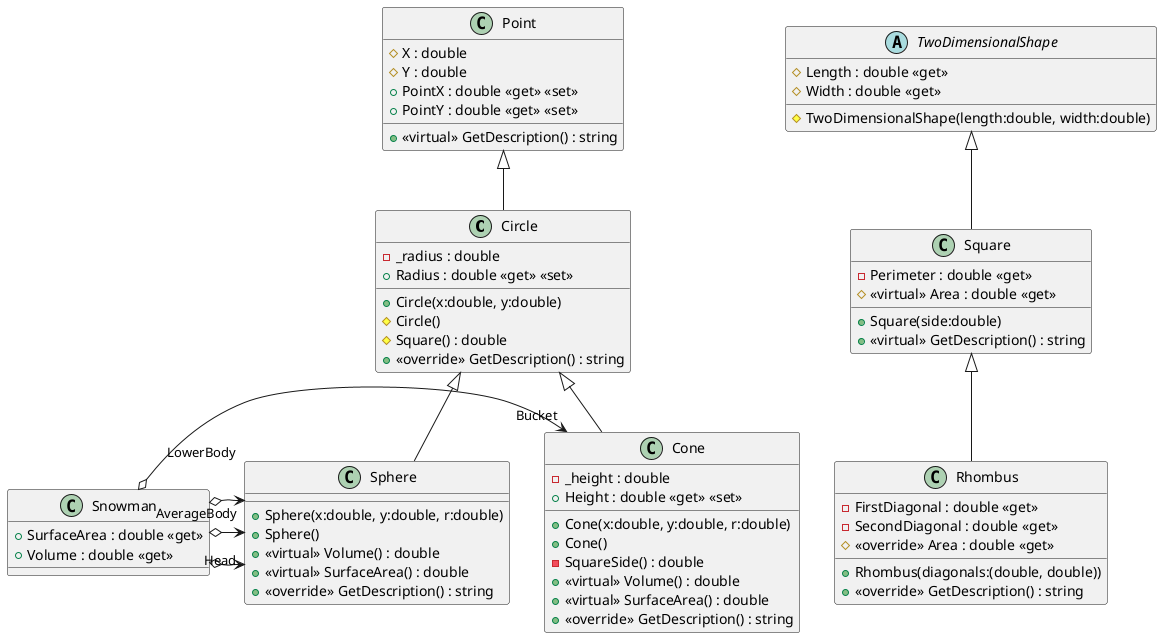 @startuml
class Circle {
    - _radius : double
    + Circle(x:double, y:double)
    # Circle()
    + Radius : double <<get>> <<set>>
    # Square() : double
    + <<override>> GetDescription() : string
}
Point <|-- Circle
class Cone {
    - _height : double
    + Cone(x:double, y:double, r:double)
    + Cone()
    + Height : double <<get>> <<set>>
    - SquareSide() : double
    + <<virtual>> Volume() : double
    + <<virtual>> SurfaceArea() : double
    + <<override>> GetDescription() : string
}
Circle <|-- Cone
class Point {
    # X : double
    # Y : double
    + PointX : double <<get>> <<set>>
    + PointY : double <<get>> <<set>>
    + <<virtual>> GetDescription() : string
}
class Snowman {
    + SurfaceArea : double <<get>>
    + Volume : double <<get>>
}
Snowman o-> "Bucket" Cone
Snowman o-> "Head" Sphere
Snowman o-> "AverageBody" Sphere
Snowman o-> "LowerBody" Sphere
class Sphere {
    + Sphere(x:double, y:double, r:double)
    + Sphere()
    + <<virtual>> Volume() : double
    + <<virtual>> SurfaceArea() : double
    + <<override>> GetDescription() : string
}
Circle <|-- Sphere
class Rhombus {
    + Rhombus(diagonals:(double, double))
    - FirstDiagonal : double <<get>>
    - SecondDiagonal : double <<get>>
    # <<override>> Area : double <<get>>
    + <<override>> GetDescription() : string
}
Square <|-- Rhombus
class Square {
    + Square(side:double)
    - Perimeter : double <<get>>
    # <<virtual>> Area : double <<get>>
    + <<virtual>> GetDescription() : string
}
TwoDimensionalShape <|-- Square
abstract class TwoDimensionalShape {
    # TwoDimensionalShape(length:double, width:double)
    # Length : double <<get>>
    # Width : double <<get>>
}
@enduml
